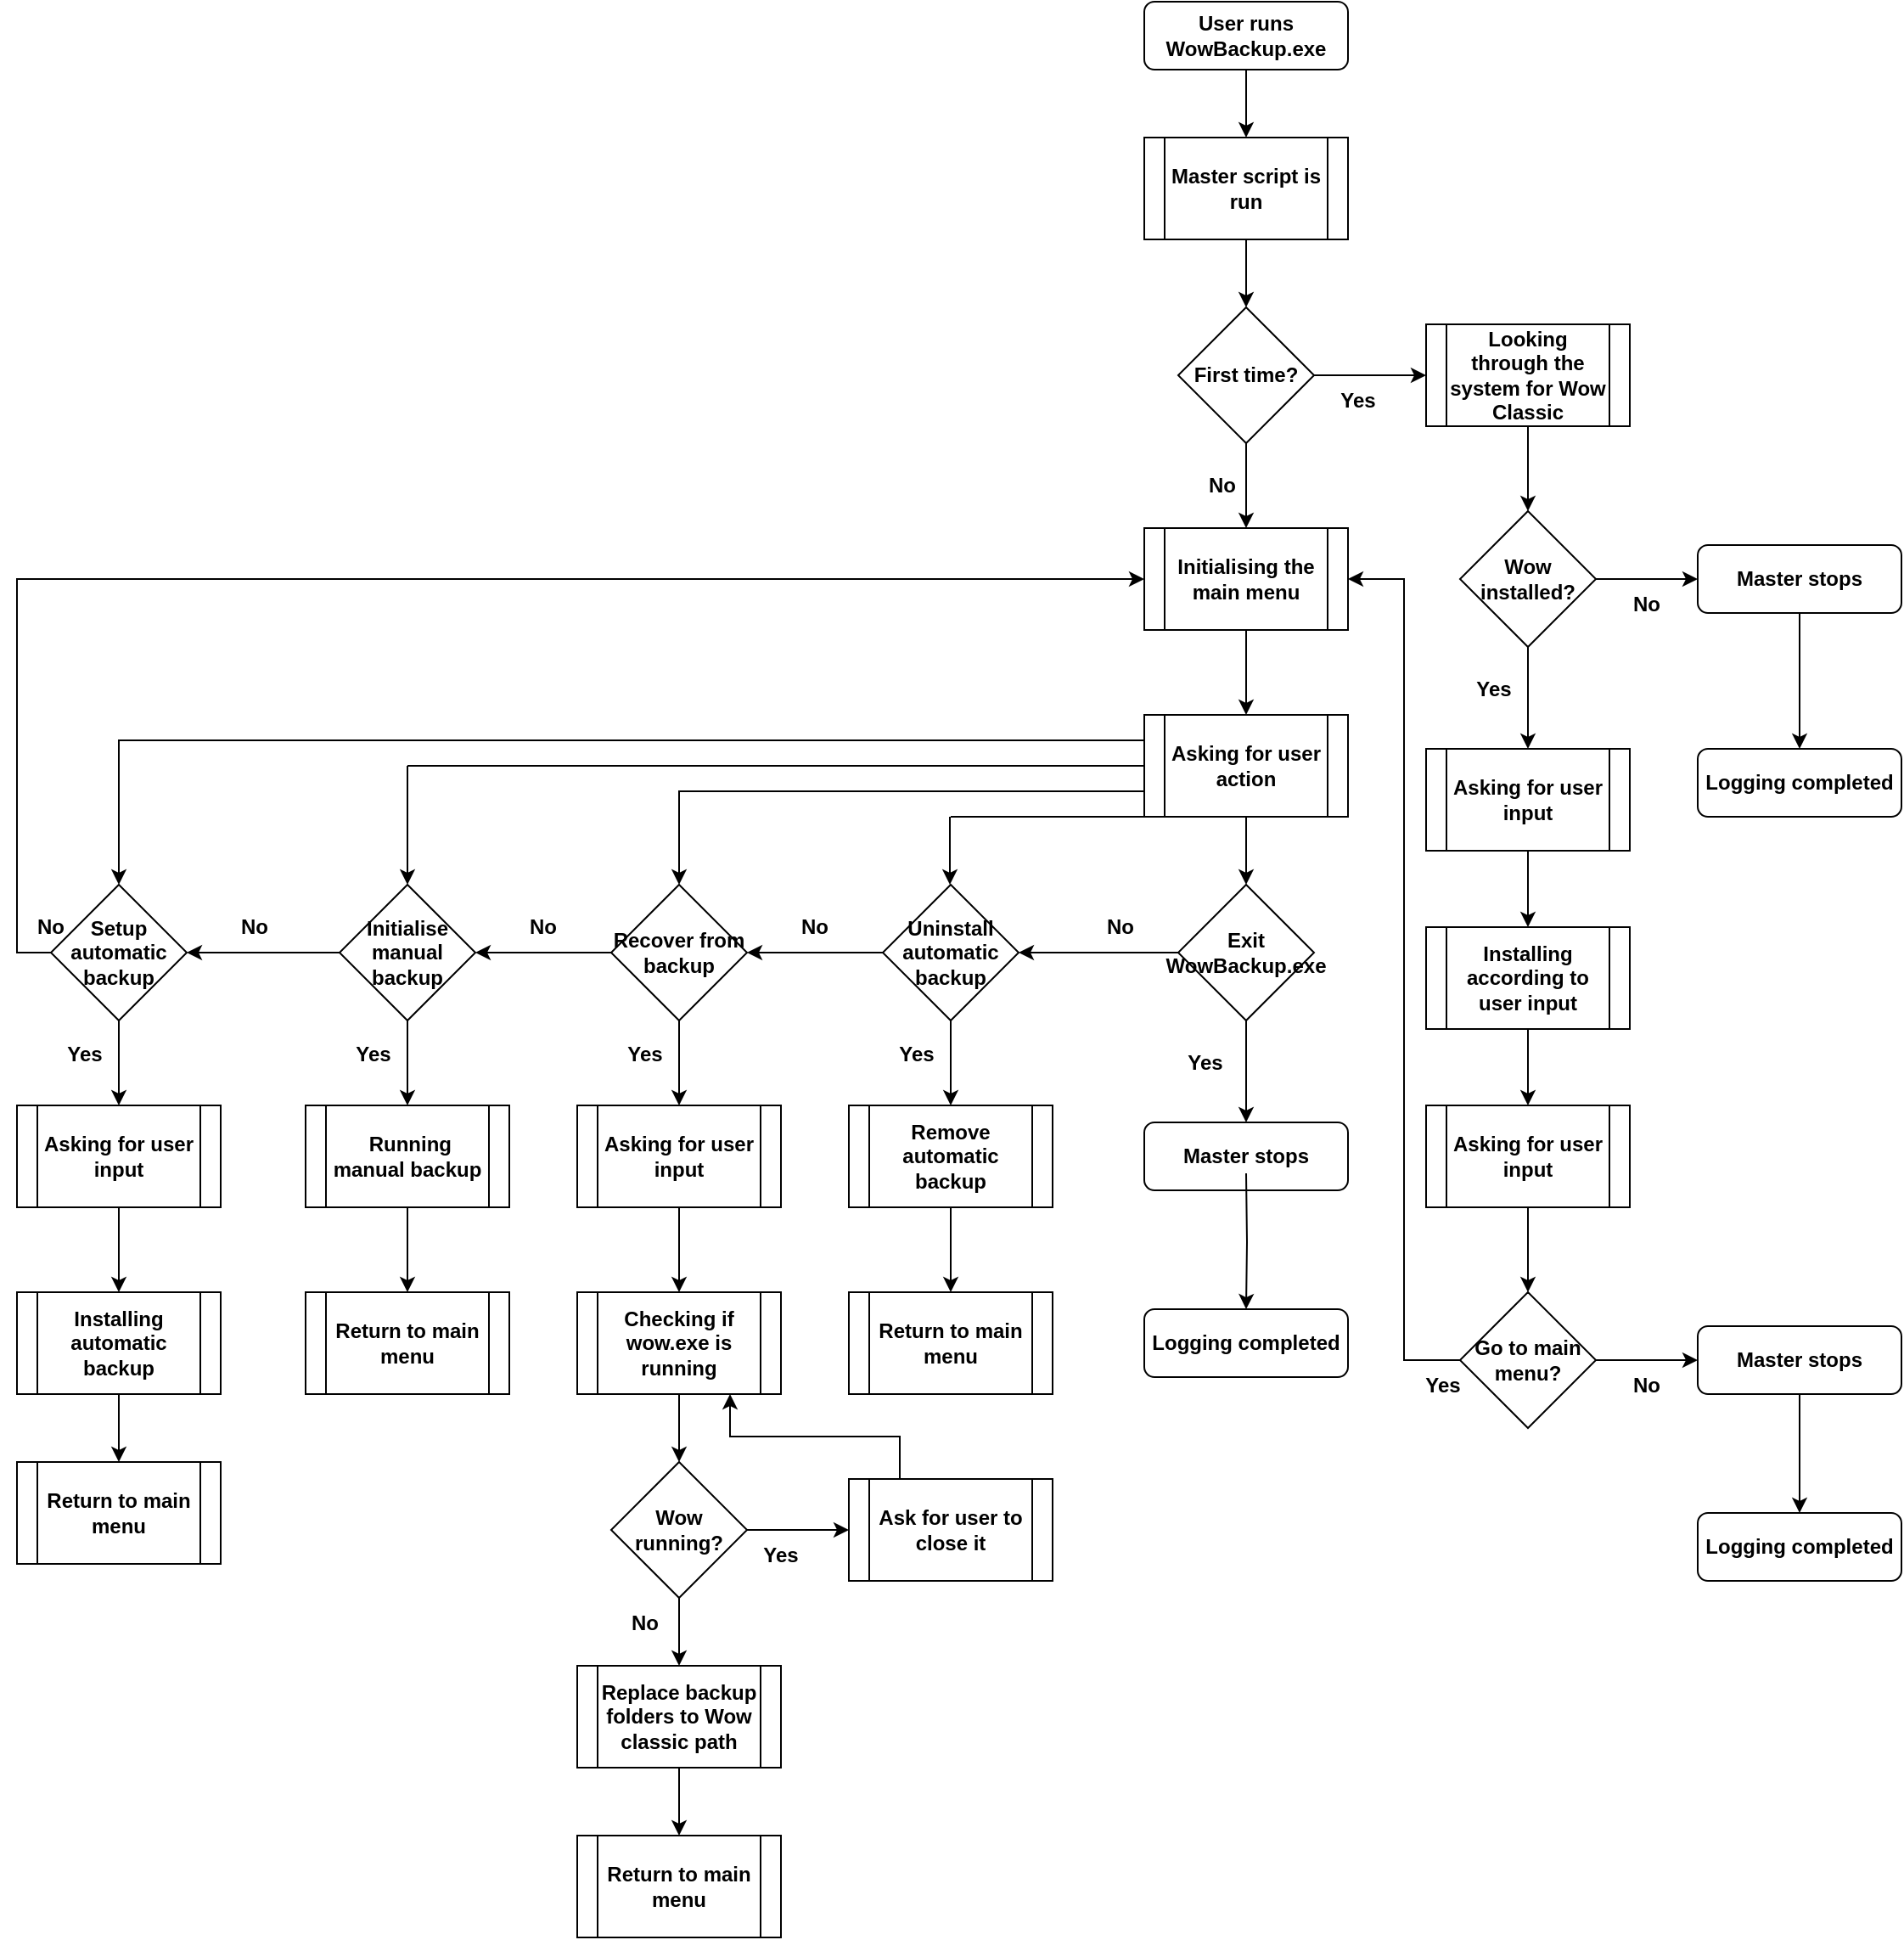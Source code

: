 <mxfile version="18.2.0" type="device"><diagram id="C5RBs43oDa-KdzZeNtuy" name="Page-1"><mxGraphModel dx="2723" dy="1059" grid="1" gridSize="10" guides="1" tooltips="1" connect="1" arrows="1" fold="1" page="1" pageScale="1" pageWidth="827" pageHeight="1169" math="0" shadow="0"><root><mxCell id="WIyWlLk6GJQsqaUBKTNV-0"/><mxCell id="WIyWlLk6GJQsqaUBKTNV-1" parent="WIyWlLk6GJQsqaUBKTNV-0"/><mxCell id="F6TcsOL2Fp5vMZnp9yb9-1" value="" style="edgeStyle=orthogonalEdgeStyle;rounded=0;orthogonalLoop=1;jettySize=auto;html=1;fontStyle=1" edge="1" parent="WIyWlLk6GJQsqaUBKTNV-1" source="WIyWlLk6GJQsqaUBKTNV-3" target="F6TcsOL2Fp5vMZnp9yb9-0"><mxGeometry relative="1" as="geometry"/></mxCell><mxCell id="WIyWlLk6GJQsqaUBKTNV-3" value="User runs WowBackup.exe" style="rounded=1;whiteSpace=wrap;html=1;fontSize=12;glass=0;strokeWidth=1;shadow=0;fontStyle=1" parent="WIyWlLk6GJQsqaUBKTNV-1" vertex="1"><mxGeometry x="354" y="40" width="120" height="40" as="geometry"/></mxCell><mxCell id="F6TcsOL2Fp5vMZnp9yb9-3" value="" style="edgeStyle=orthogonalEdgeStyle;rounded=0;orthogonalLoop=1;jettySize=auto;html=1;fontSize=12;fontStyle=1" edge="1" parent="WIyWlLk6GJQsqaUBKTNV-1" source="F6TcsOL2Fp5vMZnp9yb9-0" target="F6TcsOL2Fp5vMZnp9yb9-2"><mxGeometry relative="1" as="geometry"/></mxCell><mxCell id="F6TcsOL2Fp5vMZnp9yb9-0" value="&lt;font style=&quot;font-size: 12px;&quot;&gt;Master script is run&lt;/font&gt;" style="shape=process;whiteSpace=wrap;html=1;backgroundOutline=1;fontStyle=1" vertex="1" parent="WIyWlLk6GJQsqaUBKTNV-1"><mxGeometry x="354" y="120" width="120" height="60" as="geometry"/></mxCell><mxCell id="F6TcsOL2Fp5vMZnp9yb9-13" value="" style="edgeStyle=orthogonalEdgeStyle;rounded=0;orthogonalLoop=1;jettySize=auto;html=1;fontSize=12;entryX=0;entryY=0.5;entryDx=0;entryDy=0;fontStyle=1" edge="1" parent="WIyWlLk6GJQsqaUBKTNV-1" source="F6TcsOL2Fp5vMZnp9yb9-2" target="F6TcsOL2Fp5vMZnp9yb9-25"><mxGeometry relative="1" as="geometry"><mxPoint x="510" y="260" as="targetPoint"/></mxGeometry></mxCell><mxCell id="F6TcsOL2Fp5vMZnp9yb9-49" style="edgeStyle=orthogonalEdgeStyle;rounded=0;orthogonalLoop=1;jettySize=auto;html=1;exitX=0.5;exitY=1;exitDx=0;exitDy=0;entryX=0.5;entryY=0;entryDx=0;entryDy=0;fontSize=12;fontStyle=1" edge="1" parent="WIyWlLk6GJQsqaUBKTNV-1" source="F6TcsOL2Fp5vMZnp9yb9-2" target="F6TcsOL2Fp5vMZnp9yb9-45"><mxGeometry relative="1" as="geometry"/></mxCell><mxCell id="F6TcsOL2Fp5vMZnp9yb9-2" value="First time?" style="rhombus;whiteSpace=wrap;html=1;fontSize=12;fontStyle=1" vertex="1" parent="WIyWlLk6GJQsqaUBKTNV-1"><mxGeometry x="374" y="220" width="80" height="80" as="geometry"/></mxCell><mxCell id="F6TcsOL2Fp5vMZnp9yb9-12" value="" style="edgeStyle=orthogonalEdgeStyle;rounded=0;orthogonalLoop=1;jettySize=auto;html=1;fontSize=12;" edge="1" parent="WIyWlLk6GJQsqaUBKTNV-1" target="F6TcsOL2Fp5vMZnp9yb9-9"><mxGeometry relative="1" as="geometry"><mxPoint x="590" y="260" as="sourcePoint"/></mxGeometry></mxCell><mxCell id="F6TcsOL2Fp5vMZnp9yb9-17" value="" style="edgeStyle=orthogonalEdgeStyle;rounded=0;orthogonalLoop=1;jettySize=auto;html=1;fontSize=12;" edge="1" parent="WIyWlLk6GJQsqaUBKTNV-1" target="F6TcsOL2Fp5vMZnp9yb9-16"><mxGeometry relative="1" as="geometry"><mxPoint x="550" y="300" as="sourcePoint"/></mxGeometry></mxCell><mxCell id="F6TcsOL2Fp5vMZnp9yb9-29" style="edgeStyle=orthogonalEdgeStyle;rounded=0;orthogonalLoop=1;jettySize=auto;html=1;exitX=1;exitY=0.5;exitDx=0;exitDy=0;entryX=0;entryY=0.5;entryDx=0;entryDy=0;fontSize=12;fontStyle=1" edge="1" parent="WIyWlLk6GJQsqaUBKTNV-1" source="F6TcsOL2Fp5vMZnp9yb9-18" target="F6TcsOL2Fp5vMZnp9yb9-20"><mxGeometry relative="1" as="geometry"/></mxCell><mxCell id="F6TcsOL2Fp5vMZnp9yb9-31" style="edgeStyle=orthogonalEdgeStyle;rounded=0;orthogonalLoop=1;jettySize=auto;html=1;exitX=0.5;exitY=1;exitDx=0;exitDy=0;fontSize=12;entryX=0.5;entryY=0;entryDx=0;entryDy=0;fontStyle=1" edge="1" parent="WIyWlLk6GJQsqaUBKTNV-1" source="F6TcsOL2Fp5vMZnp9yb9-18" target="F6TcsOL2Fp5vMZnp9yb9-33"><mxGeometry relative="1" as="geometry"><mxPoint x="580" y="470" as="targetPoint"/></mxGeometry></mxCell><mxCell id="F6TcsOL2Fp5vMZnp9yb9-18" value="Wow installed?" style="rhombus;whiteSpace=wrap;html=1;fontSize=12;fontStyle=1" vertex="1" parent="WIyWlLk6GJQsqaUBKTNV-1"><mxGeometry x="540" y="340" width="80" height="80" as="geometry"/></mxCell><mxCell id="F6TcsOL2Fp5vMZnp9yb9-19" value="" style="edgeStyle=orthogonalEdgeStyle;rounded=0;orthogonalLoop=1;jettySize=auto;html=1;fontSize=12;fontStyle=1" edge="1" parent="WIyWlLk6GJQsqaUBKTNV-1" source="F6TcsOL2Fp5vMZnp9yb9-20" target="F6TcsOL2Fp5vMZnp9yb9-21"><mxGeometry relative="1" as="geometry"/></mxCell><mxCell id="F6TcsOL2Fp5vMZnp9yb9-20" value="Master stops" style="rounded=1;whiteSpace=wrap;html=1;fontSize=12;glass=0;strokeWidth=1;shadow=0;fontStyle=1" vertex="1" parent="WIyWlLk6GJQsqaUBKTNV-1"><mxGeometry x="680" y="360" width="120" height="40" as="geometry"/></mxCell><mxCell id="F6TcsOL2Fp5vMZnp9yb9-21" value="Logging completed" style="rounded=1;whiteSpace=wrap;html=1;fontSize=12;glass=0;strokeWidth=1;shadow=0;fontStyle=1" vertex="1" parent="WIyWlLk6GJQsqaUBKTNV-1"><mxGeometry x="680" y="480" width="120" height="40" as="geometry"/></mxCell><mxCell id="F6TcsOL2Fp5vMZnp9yb9-23" value="No" style="text;html=1;strokeColor=none;fillColor=none;align=center;verticalAlign=middle;whiteSpace=wrap;rounded=0;fontSize=12;fontStyle=1" vertex="1" parent="WIyWlLk6GJQsqaUBKTNV-1"><mxGeometry x="620" y="380" width="60" height="30" as="geometry"/></mxCell><mxCell id="F6TcsOL2Fp5vMZnp9yb9-27" style="edgeStyle=orthogonalEdgeStyle;rounded=0;orthogonalLoop=1;jettySize=auto;html=1;exitX=0.5;exitY=1;exitDx=0;exitDy=0;fontSize=12;fontStyle=1" edge="1" parent="WIyWlLk6GJQsqaUBKTNV-1" source="F6TcsOL2Fp5vMZnp9yb9-25" target="F6TcsOL2Fp5vMZnp9yb9-18"><mxGeometry relative="1" as="geometry"/></mxCell><mxCell id="F6TcsOL2Fp5vMZnp9yb9-25" value="Looking through the system for Wow Classic" style="shape=process;whiteSpace=wrap;html=1;backgroundOutline=1;fontSize=12;fontStyle=1" vertex="1" parent="WIyWlLk6GJQsqaUBKTNV-1"><mxGeometry x="520" y="230" width="120" height="60" as="geometry"/></mxCell><mxCell id="F6TcsOL2Fp5vMZnp9yb9-30" value="Yes" style="text;html=1;strokeColor=none;fillColor=none;align=center;verticalAlign=middle;whiteSpace=wrap;rounded=0;fontSize=12;fontStyle=1" vertex="1" parent="WIyWlLk6GJQsqaUBKTNV-1"><mxGeometry x="450" y="260" width="60" height="30" as="geometry"/></mxCell><mxCell id="F6TcsOL2Fp5vMZnp9yb9-32" value="Yes" style="text;html=1;strokeColor=none;fillColor=none;align=center;verticalAlign=middle;whiteSpace=wrap;rounded=0;fontSize=12;fontStyle=1" vertex="1" parent="WIyWlLk6GJQsqaUBKTNV-1"><mxGeometry x="530" y="430" width="60" height="30" as="geometry"/></mxCell><mxCell id="F6TcsOL2Fp5vMZnp9yb9-36" style="edgeStyle=orthogonalEdgeStyle;rounded=0;orthogonalLoop=1;jettySize=auto;html=1;exitX=0.5;exitY=1;exitDx=0;exitDy=0;fontSize=12;fontStyle=1" edge="1" parent="WIyWlLk6GJQsqaUBKTNV-1" source="F6TcsOL2Fp5vMZnp9yb9-33" target="F6TcsOL2Fp5vMZnp9yb9-35"><mxGeometry relative="1" as="geometry"/></mxCell><mxCell id="F6TcsOL2Fp5vMZnp9yb9-33" value="Asking for user input" style="shape=process;whiteSpace=wrap;html=1;backgroundOutline=1;fontSize=12;fontStyle=1" vertex="1" parent="WIyWlLk6GJQsqaUBKTNV-1"><mxGeometry x="520" y="480" width="120" height="60" as="geometry"/></mxCell><mxCell id="F6TcsOL2Fp5vMZnp9yb9-40" style="edgeStyle=orthogonalEdgeStyle;rounded=0;orthogonalLoop=1;jettySize=auto;html=1;exitX=0.5;exitY=1;exitDx=0;exitDy=0;entryX=0.5;entryY=0;entryDx=0;entryDy=0;fontSize=12;fontStyle=1" edge="1" parent="WIyWlLk6GJQsqaUBKTNV-1" source="F6TcsOL2Fp5vMZnp9yb9-35" target="F6TcsOL2Fp5vMZnp9yb9-38"><mxGeometry relative="1" as="geometry"/></mxCell><mxCell id="F6TcsOL2Fp5vMZnp9yb9-35" value="Installing according to user input" style="shape=process;whiteSpace=wrap;html=1;backgroundOutline=1;fontSize=12;fontStyle=1" vertex="1" parent="WIyWlLk6GJQsqaUBKTNV-1"><mxGeometry x="520" y="585" width="120" height="60" as="geometry"/></mxCell><mxCell id="F6TcsOL2Fp5vMZnp9yb9-41" style="edgeStyle=orthogonalEdgeStyle;rounded=0;orthogonalLoop=1;jettySize=auto;html=1;exitX=1;exitY=0.5;exitDx=0;exitDy=0;fontSize=12;fontStyle=1" edge="1" parent="WIyWlLk6GJQsqaUBKTNV-1" source="F6TcsOL2Fp5vMZnp9yb9-37"><mxGeometry relative="1" as="geometry"><mxPoint x="680" y="840" as="targetPoint"/></mxGeometry></mxCell><mxCell id="F6TcsOL2Fp5vMZnp9yb9-46" style="edgeStyle=orthogonalEdgeStyle;rounded=0;orthogonalLoop=1;jettySize=auto;html=1;exitX=0;exitY=0.5;exitDx=0;exitDy=0;entryX=1;entryY=0.5;entryDx=0;entryDy=0;fontSize=12;fontStyle=1" edge="1" parent="WIyWlLk6GJQsqaUBKTNV-1" source="F6TcsOL2Fp5vMZnp9yb9-37" target="F6TcsOL2Fp5vMZnp9yb9-45"><mxGeometry relative="1" as="geometry"/></mxCell><mxCell id="F6TcsOL2Fp5vMZnp9yb9-37" value="Go to main menu?" style="rhombus;whiteSpace=wrap;html=1;fontSize=12;fontStyle=1" vertex="1" parent="WIyWlLk6GJQsqaUBKTNV-1"><mxGeometry x="540" y="800" width="80" height="80" as="geometry"/></mxCell><mxCell id="F6TcsOL2Fp5vMZnp9yb9-39" style="edgeStyle=orthogonalEdgeStyle;rounded=0;orthogonalLoop=1;jettySize=auto;html=1;exitX=0.5;exitY=1;exitDx=0;exitDy=0;entryX=0.5;entryY=0;entryDx=0;entryDy=0;fontSize=12;fontStyle=1" edge="1" parent="WIyWlLk6GJQsqaUBKTNV-1" source="F6TcsOL2Fp5vMZnp9yb9-38" target="F6TcsOL2Fp5vMZnp9yb9-37"><mxGeometry relative="1" as="geometry"/></mxCell><mxCell id="F6TcsOL2Fp5vMZnp9yb9-38" value="Asking for user input" style="shape=process;whiteSpace=wrap;html=1;backgroundOutline=1;fontSize=12;fontStyle=1" vertex="1" parent="WIyWlLk6GJQsqaUBKTNV-1"><mxGeometry x="520" y="690" width="120" height="60" as="geometry"/></mxCell><mxCell id="F6TcsOL2Fp5vMZnp9yb9-44" style="edgeStyle=orthogonalEdgeStyle;rounded=0;orthogonalLoop=1;jettySize=auto;html=1;exitX=0.5;exitY=1;exitDx=0;exitDy=0;fontSize=12;fontStyle=1" edge="1" parent="WIyWlLk6GJQsqaUBKTNV-1" source="F6TcsOL2Fp5vMZnp9yb9-42" target="F6TcsOL2Fp5vMZnp9yb9-43"><mxGeometry relative="1" as="geometry"/></mxCell><mxCell id="F6TcsOL2Fp5vMZnp9yb9-42" value="Master stops" style="rounded=1;whiteSpace=wrap;html=1;fontSize=12;glass=0;strokeWidth=1;shadow=0;fontStyle=1" vertex="1" parent="WIyWlLk6GJQsqaUBKTNV-1"><mxGeometry x="680" y="820" width="120" height="40" as="geometry"/></mxCell><mxCell id="F6TcsOL2Fp5vMZnp9yb9-43" value="Logging completed" style="rounded=1;whiteSpace=wrap;html=1;fontSize=12;glass=0;strokeWidth=1;shadow=0;fontStyle=1" vertex="1" parent="WIyWlLk6GJQsqaUBKTNV-1"><mxGeometry x="680" y="930" width="120" height="40" as="geometry"/></mxCell><mxCell id="F6TcsOL2Fp5vMZnp9yb9-52" style="edgeStyle=orthogonalEdgeStyle;rounded=0;orthogonalLoop=1;jettySize=auto;html=1;exitX=0.5;exitY=1;exitDx=0;exitDy=0;fontSize=12;fontStyle=1" edge="1" parent="WIyWlLk6GJQsqaUBKTNV-1" source="F6TcsOL2Fp5vMZnp9yb9-45" target="F6TcsOL2Fp5vMZnp9yb9-51"><mxGeometry relative="1" as="geometry"/></mxCell><mxCell id="F6TcsOL2Fp5vMZnp9yb9-45" value="Initialising the main menu" style="shape=process;whiteSpace=wrap;html=1;backgroundOutline=1;fontSize=12;fontStyle=1" vertex="1" parent="WIyWlLk6GJQsqaUBKTNV-1"><mxGeometry x="354" y="350" width="120" height="60" as="geometry"/></mxCell><mxCell id="F6TcsOL2Fp5vMZnp9yb9-47" value="Yes" style="text;html=1;strokeColor=none;fillColor=none;align=center;verticalAlign=middle;whiteSpace=wrap;rounded=0;fontSize=12;fontStyle=1" vertex="1" parent="WIyWlLk6GJQsqaUBKTNV-1"><mxGeometry x="500" y="840" width="60" height="30" as="geometry"/></mxCell><mxCell id="F6TcsOL2Fp5vMZnp9yb9-48" value="No" style="text;html=1;strokeColor=none;fillColor=none;align=center;verticalAlign=middle;whiteSpace=wrap;rounded=0;fontSize=12;fontStyle=1" vertex="1" parent="WIyWlLk6GJQsqaUBKTNV-1"><mxGeometry x="620" y="840" width="60" height="30" as="geometry"/></mxCell><mxCell id="F6TcsOL2Fp5vMZnp9yb9-50" value="No" style="text;html=1;strokeColor=none;fillColor=none;align=center;verticalAlign=middle;whiteSpace=wrap;rounded=0;fontSize=12;fontStyle=1" vertex="1" parent="WIyWlLk6GJQsqaUBKTNV-1"><mxGeometry x="370" y="310" width="60" height="30" as="geometry"/></mxCell><mxCell id="F6TcsOL2Fp5vMZnp9yb9-58" style="edgeStyle=orthogonalEdgeStyle;rounded=0;orthogonalLoop=1;jettySize=auto;html=1;fontSize=12;entryX=0.5;entryY=0;entryDx=0;entryDy=0;exitX=0;exitY=0.25;exitDx=0;exitDy=0;fontStyle=1" edge="1" parent="WIyWlLk6GJQsqaUBKTNV-1" source="F6TcsOL2Fp5vMZnp9yb9-51" target="F6TcsOL2Fp5vMZnp9yb9-57"><mxGeometry relative="1" as="geometry"><mxPoint x="14" y="570" as="targetPoint"/><mxPoint x="350" y="500" as="sourcePoint"/></mxGeometry></mxCell><mxCell id="F6TcsOL2Fp5vMZnp9yb9-83" style="edgeStyle=orthogonalEdgeStyle;rounded=0;orthogonalLoop=1;jettySize=auto;html=1;exitX=0.5;exitY=1;exitDx=0;exitDy=0;entryX=0.5;entryY=0;entryDx=0;entryDy=0;fontSize=12;fontStyle=1" edge="1" parent="WIyWlLk6GJQsqaUBKTNV-1" source="F6TcsOL2Fp5vMZnp9yb9-51" target="F6TcsOL2Fp5vMZnp9yb9-76"><mxGeometry relative="1" as="geometry"/></mxCell><mxCell id="F6TcsOL2Fp5vMZnp9yb9-91" style="edgeStyle=orthogonalEdgeStyle;rounded=0;orthogonalLoop=1;jettySize=auto;html=1;exitX=0;exitY=0.75;exitDx=0;exitDy=0;entryX=0.5;entryY=0;entryDx=0;entryDy=0;fontSize=12;fontStyle=1" edge="1" parent="WIyWlLk6GJQsqaUBKTNV-1" source="F6TcsOL2Fp5vMZnp9yb9-51" target="F6TcsOL2Fp5vMZnp9yb9-55"><mxGeometry relative="1" as="geometry"/></mxCell><mxCell id="F6TcsOL2Fp5vMZnp9yb9-51" value="Asking for user action" style="shape=process;whiteSpace=wrap;html=1;backgroundOutline=1;fontSize=12;fontStyle=1" vertex="1" parent="WIyWlLk6GJQsqaUBKTNV-1"><mxGeometry x="354" y="460" width="120" height="60" as="geometry"/></mxCell><mxCell id="F6TcsOL2Fp5vMZnp9yb9-68" style="edgeStyle=orthogonalEdgeStyle;rounded=0;orthogonalLoop=1;jettySize=auto;html=1;exitX=0.5;exitY=1;exitDx=0;exitDy=0;entryX=0.5;entryY=0;entryDx=0;entryDy=0;fontSize=12;fontStyle=1" edge="1" parent="WIyWlLk6GJQsqaUBKTNV-1" source="F6TcsOL2Fp5vMZnp9yb9-54" target="F6TcsOL2Fp5vMZnp9yb9-65"><mxGeometry relative="1" as="geometry"/></mxCell><mxCell id="F6TcsOL2Fp5vMZnp9yb9-119" style="edgeStyle=orthogonalEdgeStyle;rounded=0;orthogonalLoop=1;jettySize=auto;html=1;exitX=0;exitY=0.5;exitDx=0;exitDy=0;fontSize=12;fontStyle=1" edge="1" parent="WIyWlLk6GJQsqaUBKTNV-1" source="F6TcsOL2Fp5vMZnp9yb9-54" target="F6TcsOL2Fp5vMZnp9yb9-57"><mxGeometry relative="1" as="geometry"/></mxCell><mxCell id="F6TcsOL2Fp5vMZnp9yb9-54" value="&lt;span&gt;Initialise manual backup&lt;/span&gt;" style="rhombus;whiteSpace=wrap;html=1;fontSize=12;fontStyle=1" vertex="1" parent="WIyWlLk6GJQsqaUBKTNV-1"><mxGeometry x="-120" y="560" width="80" height="80" as="geometry"/></mxCell><mxCell id="F6TcsOL2Fp5vMZnp9yb9-98" style="edgeStyle=orthogonalEdgeStyle;rounded=0;orthogonalLoop=1;jettySize=auto;html=1;exitX=0.5;exitY=1;exitDx=0;exitDy=0;entryX=0.5;entryY=0;entryDx=0;entryDy=0;fontSize=12;fontStyle=1" edge="1" parent="WIyWlLk6GJQsqaUBKTNV-1" source="F6TcsOL2Fp5vMZnp9yb9-55" target="F6TcsOL2Fp5vMZnp9yb9-70"><mxGeometry relative="1" as="geometry"/></mxCell><mxCell id="F6TcsOL2Fp5vMZnp9yb9-118" style="edgeStyle=orthogonalEdgeStyle;rounded=0;orthogonalLoop=1;jettySize=auto;html=1;exitX=0;exitY=0.5;exitDx=0;exitDy=0;entryX=1;entryY=0.5;entryDx=0;entryDy=0;fontSize=12;fontStyle=1" edge="1" parent="WIyWlLk6GJQsqaUBKTNV-1" source="F6TcsOL2Fp5vMZnp9yb9-55" target="F6TcsOL2Fp5vMZnp9yb9-54"><mxGeometry relative="1" as="geometry"/></mxCell><mxCell id="F6TcsOL2Fp5vMZnp9yb9-55" value="&lt;span&gt;Recover from backup&lt;/span&gt;" style="rhombus;whiteSpace=wrap;html=1;fontSize=12;fontStyle=1" vertex="1" parent="WIyWlLk6GJQsqaUBKTNV-1"><mxGeometry x="40" y="560" width="80" height="80" as="geometry"/></mxCell><mxCell id="F6TcsOL2Fp5vMZnp9yb9-104" style="edgeStyle=orthogonalEdgeStyle;rounded=0;orthogonalLoop=1;jettySize=auto;html=1;exitX=0.5;exitY=1;exitDx=0;exitDy=0;fontSize=12;fontStyle=1" edge="1" parent="WIyWlLk6GJQsqaUBKTNV-1" source="F6TcsOL2Fp5vMZnp9yb9-56" target="F6TcsOL2Fp5vMZnp9yb9-103"><mxGeometry relative="1" as="geometry"/></mxCell><mxCell id="F6TcsOL2Fp5vMZnp9yb9-117" style="edgeStyle=orthogonalEdgeStyle;rounded=0;orthogonalLoop=1;jettySize=auto;html=1;exitX=0;exitY=0.5;exitDx=0;exitDy=0;fontSize=12;fontStyle=1" edge="1" parent="WIyWlLk6GJQsqaUBKTNV-1" source="F6TcsOL2Fp5vMZnp9yb9-56" target="F6TcsOL2Fp5vMZnp9yb9-55"><mxGeometry relative="1" as="geometry"/></mxCell><mxCell id="F6TcsOL2Fp5vMZnp9yb9-56" value="Uninstall automatic backup" style="rhombus;whiteSpace=wrap;html=1;fontSize=12;fontStyle=1" vertex="1" parent="WIyWlLk6GJQsqaUBKTNV-1"><mxGeometry x="200" y="560" width="80" height="80" as="geometry"/></mxCell><mxCell id="F6TcsOL2Fp5vMZnp9yb9-66" style="edgeStyle=orthogonalEdgeStyle;rounded=0;orthogonalLoop=1;jettySize=auto;html=1;exitX=0.5;exitY=1;exitDx=0;exitDy=0;entryX=0.5;entryY=0;entryDx=0;entryDy=0;fontSize=12;fontStyle=1" edge="1" parent="WIyWlLk6GJQsqaUBKTNV-1" source="F6TcsOL2Fp5vMZnp9yb9-57" target="F6TcsOL2Fp5vMZnp9yb9-63"><mxGeometry relative="1" as="geometry"/></mxCell><mxCell id="F6TcsOL2Fp5vMZnp9yb9-120" style="edgeStyle=orthogonalEdgeStyle;rounded=0;orthogonalLoop=1;jettySize=auto;html=1;exitX=0;exitY=0.5;exitDx=0;exitDy=0;entryX=0;entryY=0.5;entryDx=0;entryDy=0;fontSize=12;fontStyle=1" edge="1" parent="WIyWlLk6GJQsqaUBKTNV-1" source="F6TcsOL2Fp5vMZnp9yb9-57" target="F6TcsOL2Fp5vMZnp9yb9-45"><mxGeometry relative="1" as="geometry"/></mxCell><mxCell id="F6TcsOL2Fp5vMZnp9yb9-57" value="Setup automatic backup" style="rhombus;whiteSpace=wrap;html=1;fontSize=12;fontStyle=1" vertex="1" parent="WIyWlLk6GJQsqaUBKTNV-1"><mxGeometry x="-290" y="560" width="80" height="80" as="geometry"/></mxCell><mxCell id="F6TcsOL2Fp5vMZnp9yb9-67" style="edgeStyle=orthogonalEdgeStyle;rounded=0;orthogonalLoop=1;jettySize=auto;html=1;exitX=0.5;exitY=1;exitDx=0;exitDy=0;entryX=0.5;entryY=0;entryDx=0;entryDy=0;fontSize=12;fontStyle=1" edge="1" parent="WIyWlLk6GJQsqaUBKTNV-1" source="F6TcsOL2Fp5vMZnp9yb9-63" target="F6TcsOL2Fp5vMZnp9yb9-64"><mxGeometry relative="1" as="geometry"/></mxCell><mxCell id="F6TcsOL2Fp5vMZnp9yb9-63" value="Asking for user input" style="shape=process;whiteSpace=wrap;html=1;backgroundOutline=1;fontSize=12;fontStyle=1" vertex="1" parent="WIyWlLk6GJQsqaUBKTNV-1"><mxGeometry x="-310" y="690" width="120" height="60" as="geometry"/></mxCell><mxCell id="F6TcsOL2Fp5vMZnp9yb9-115" style="edgeStyle=orthogonalEdgeStyle;rounded=0;orthogonalLoop=1;jettySize=auto;html=1;exitX=0.5;exitY=1;exitDx=0;exitDy=0;entryX=0.5;entryY=0;entryDx=0;entryDy=0;fontSize=12;fontStyle=1" edge="1" parent="WIyWlLk6GJQsqaUBKTNV-1" source="F6TcsOL2Fp5vMZnp9yb9-64" target="F6TcsOL2Fp5vMZnp9yb9-95"><mxGeometry relative="1" as="geometry"/></mxCell><mxCell id="F6TcsOL2Fp5vMZnp9yb9-64" value="Installing automatic backup" style="shape=process;whiteSpace=wrap;html=1;backgroundOutline=1;fontSize=12;fontStyle=1" vertex="1" parent="WIyWlLk6GJQsqaUBKTNV-1"><mxGeometry x="-310" y="800" width="120" height="60" as="geometry"/></mxCell><mxCell id="F6TcsOL2Fp5vMZnp9yb9-97" style="edgeStyle=orthogonalEdgeStyle;rounded=0;orthogonalLoop=1;jettySize=auto;html=1;exitX=0.5;exitY=1;exitDx=0;exitDy=0;entryX=0.5;entryY=0;entryDx=0;entryDy=0;fontSize=12;fontStyle=1" edge="1" parent="WIyWlLk6GJQsqaUBKTNV-1" source="F6TcsOL2Fp5vMZnp9yb9-65" target="F6TcsOL2Fp5vMZnp9yb9-96"><mxGeometry relative="1" as="geometry"/></mxCell><mxCell id="F6TcsOL2Fp5vMZnp9yb9-65" value="&amp;nbsp;Running manual backup" style="shape=process;whiteSpace=wrap;html=1;backgroundOutline=1;fontSize=12;fontStyle=1" vertex="1" parent="WIyWlLk6GJQsqaUBKTNV-1"><mxGeometry x="-140" y="690" width="120" height="60" as="geometry"/></mxCell><mxCell id="F6TcsOL2Fp5vMZnp9yb9-138" style="edgeStyle=orthogonalEdgeStyle;rounded=0;orthogonalLoop=1;jettySize=auto;html=1;exitX=0.5;exitY=1;exitDx=0;exitDy=0;fontSize=12;" edge="1" parent="WIyWlLk6GJQsqaUBKTNV-1" source="F6TcsOL2Fp5vMZnp9yb9-70" target="F6TcsOL2Fp5vMZnp9yb9-71"><mxGeometry relative="1" as="geometry"/></mxCell><mxCell id="F6TcsOL2Fp5vMZnp9yb9-70" value="Asking for user input" style="shape=process;whiteSpace=wrap;html=1;backgroundOutline=1;fontSize=12;fontStyle=1" vertex="1" parent="WIyWlLk6GJQsqaUBKTNV-1"><mxGeometry x="20" y="690" width="120" height="60" as="geometry"/></mxCell><mxCell id="F6TcsOL2Fp5vMZnp9yb9-78" style="edgeStyle=orthogonalEdgeStyle;rounded=0;orthogonalLoop=1;jettySize=auto;html=1;exitX=0.5;exitY=1;exitDx=0;exitDy=0;entryX=0.5;entryY=0;entryDx=0;entryDy=0;fontSize=12;fontStyle=1" edge="1" parent="WIyWlLk6GJQsqaUBKTNV-1" source="F6TcsOL2Fp5vMZnp9yb9-71" target="F6TcsOL2Fp5vMZnp9yb9-72"><mxGeometry relative="1" as="geometry"/></mxCell><mxCell id="F6TcsOL2Fp5vMZnp9yb9-71" value="Checking if wow.exe is running" style="shape=process;whiteSpace=wrap;html=1;backgroundOutline=1;fontSize=12;fontStyle=1" vertex="1" parent="WIyWlLk6GJQsqaUBKTNV-1"><mxGeometry x="20" y="800" width="120" height="60" as="geometry"/></mxCell><mxCell id="F6TcsOL2Fp5vMZnp9yb9-79" style="edgeStyle=orthogonalEdgeStyle;rounded=0;orthogonalLoop=1;jettySize=auto;html=1;exitX=1;exitY=0.5;exitDx=0;exitDy=0;entryX=0;entryY=0.5;entryDx=0;entryDy=0;fontSize=12;fontStyle=1" edge="1" parent="WIyWlLk6GJQsqaUBKTNV-1" source="F6TcsOL2Fp5vMZnp9yb9-72" target="F6TcsOL2Fp5vMZnp9yb9-74"><mxGeometry relative="1" as="geometry"/></mxCell><mxCell id="F6TcsOL2Fp5vMZnp9yb9-82" style="edgeStyle=orthogonalEdgeStyle;rounded=0;orthogonalLoop=1;jettySize=auto;html=1;exitX=0.5;exitY=1;exitDx=0;exitDy=0;entryX=0.5;entryY=0;entryDx=0;entryDy=0;fontSize=12;fontStyle=1" edge="1" parent="WIyWlLk6GJQsqaUBKTNV-1" source="F6TcsOL2Fp5vMZnp9yb9-72" target="F6TcsOL2Fp5vMZnp9yb9-81"><mxGeometry relative="1" as="geometry"/></mxCell><mxCell id="F6TcsOL2Fp5vMZnp9yb9-72" value="Wow running?" style="rhombus;whiteSpace=wrap;html=1;fontSize=12;fontStyle=1" vertex="1" parent="WIyWlLk6GJQsqaUBKTNV-1"><mxGeometry x="40" y="900" width="80" height="80" as="geometry"/></mxCell><mxCell id="F6TcsOL2Fp5vMZnp9yb9-111" style="edgeStyle=orthogonalEdgeStyle;rounded=0;orthogonalLoop=1;jettySize=auto;html=1;exitX=0.25;exitY=0;exitDx=0;exitDy=0;entryX=0.75;entryY=1;entryDx=0;entryDy=0;fontSize=12;fontStyle=1" edge="1" parent="WIyWlLk6GJQsqaUBKTNV-1" source="F6TcsOL2Fp5vMZnp9yb9-74" target="F6TcsOL2Fp5vMZnp9yb9-71"><mxGeometry relative="1" as="geometry"/></mxCell><mxCell id="F6TcsOL2Fp5vMZnp9yb9-74" value="Ask for user to close it" style="shape=process;whiteSpace=wrap;html=1;backgroundOutline=1;fontSize=12;fontStyle=1" vertex="1" parent="WIyWlLk6GJQsqaUBKTNV-1"><mxGeometry x="180" y="910" width="120" height="60" as="geometry"/></mxCell><mxCell id="F6TcsOL2Fp5vMZnp9yb9-116" style="edgeStyle=orthogonalEdgeStyle;rounded=0;orthogonalLoop=1;jettySize=auto;html=1;exitX=0;exitY=0.5;exitDx=0;exitDy=0;fontSize=12;fontStyle=1" edge="1" parent="WIyWlLk6GJQsqaUBKTNV-1" source="F6TcsOL2Fp5vMZnp9yb9-76" target="F6TcsOL2Fp5vMZnp9yb9-56"><mxGeometry relative="1" as="geometry"/></mxCell><mxCell id="F6TcsOL2Fp5vMZnp9yb9-128" style="edgeStyle=orthogonalEdgeStyle;rounded=0;orthogonalLoop=1;jettySize=auto;html=1;exitX=0.5;exitY=1;exitDx=0;exitDy=0;fontSize=12;fontStyle=1" edge="1" parent="WIyWlLk6GJQsqaUBKTNV-1" source="F6TcsOL2Fp5vMZnp9yb9-76" target="F6TcsOL2Fp5vMZnp9yb9-123"><mxGeometry relative="1" as="geometry"/></mxCell><mxCell id="F6TcsOL2Fp5vMZnp9yb9-76" value="Exit WowBackup.exe" style="rhombus;whiteSpace=wrap;html=1;fontSize=12;fontStyle=1" vertex="1" parent="WIyWlLk6GJQsqaUBKTNV-1"><mxGeometry x="374" y="560" width="80" height="80" as="geometry"/></mxCell><mxCell id="F6TcsOL2Fp5vMZnp9yb9-80" value="Yes" style="text;html=1;strokeColor=none;fillColor=none;align=center;verticalAlign=middle;whiteSpace=wrap;rounded=0;fontSize=12;fontStyle=1" vertex="1" parent="WIyWlLk6GJQsqaUBKTNV-1"><mxGeometry x="110" y="940" width="60" height="30" as="geometry"/></mxCell><mxCell id="F6TcsOL2Fp5vMZnp9yb9-106" style="edgeStyle=orthogonalEdgeStyle;rounded=0;orthogonalLoop=1;jettySize=auto;html=1;exitX=0.5;exitY=1;exitDx=0;exitDy=0;entryX=0.5;entryY=0;entryDx=0;entryDy=0;fontSize=12;fontStyle=1" edge="1" parent="WIyWlLk6GJQsqaUBKTNV-1" source="F6TcsOL2Fp5vMZnp9yb9-81" target="F6TcsOL2Fp5vMZnp9yb9-105"><mxGeometry relative="1" as="geometry"/></mxCell><mxCell id="F6TcsOL2Fp5vMZnp9yb9-81" value="Replace backup folders to Wow classic path" style="shape=process;whiteSpace=wrap;html=1;backgroundOutline=1;fontSize=12;fontStyle=1" vertex="1" parent="WIyWlLk6GJQsqaUBKTNV-1"><mxGeometry x="20" y="1020" width="120" height="60" as="geometry"/></mxCell><mxCell id="F6TcsOL2Fp5vMZnp9yb9-89" value="" style="endArrow=none;html=1;rounded=0;fontSize=12;entryX=0;entryY=0.5;entryDx=0;entryDy=0;fontStyle=1" edge="1" parent="WIyWlLk6GJQsqaUBKTNV-1" target="F6TcsOL2Fp5vMZnp9yb9-51"><mxGeometry width="50" height="50" relative="1" as="geometry"><mxPoint x="-80" y="490" as="sourcePoint"/><mxPoint x="20" y="520" as="targetPoint"/></mxGeometry></mxCell><mxCell id="F6TcsOL2Fp5vMZnp9yb9-90" value="" style="endArrow=classic;html=1;rounded=0;fontSize=12;fontStyle=1" edge="1" parent="WIyWlLk6GJQsqaUBKTNV-1"><mxGeometry width="50" height="50" relative="1" as="geometry"><mxPoint x="-80" y="490" as="sourcePoint"/><mxPoint x="-80" y="560" as="targetPoint"/></mxGeometry></mxCell><mxCell id="F6TcsOL2Fp5vMZnp9yb9-93" value="" style="endArrow=none;html=1;rounded=0;fontSize=12;fontStyle=1" edge="1" parent="WIyWlLk6GJQsqaUBKTNV-1"><mxGeometry width="50" height="50" relative="1" as="geometry"><mxPoint x="240" y="520" as="sourcePoint"/><mxPoint x="354" y="520" as="targetPoint"/></mxGeometry></mxCell><mxCell id="F6TcsOL2Fp5vMZnp9yb9-94" value="" style="endArrow=classic;html=1;rounded=0;fontSize=12;fontStyle=1" edge="1" parent="WIyWlLk6GJQsqaUBKTNV-1"><mxGeometry width="50" height="50" relative="1" as="geometry"><mxPoint x="239.5" y="520" as="sourcePoint"/><mxPoint x="239.5" y="560" as="targetPoint"/></mxGeometry></mxCell><mxCell id="F6TcsOL2Fp5vMZnp9yb9-95" value="Return to main menu" style="shape=process;whiteSpace=wrap;html=1;backgroundOutline=1;fontSize=12;fontStyle=1" vertex="1" parent="WIyWlLk6GJQsqaUBKTNV-1"><mxGeometry x="-310" y="900" width="120" height="60" as="geometry"/></mxCell><mxCell id="F6TcsOL2Fp5vMZnp9yb9-96" value="Return to main menu" style="shape=process;whiteSpace=wrap;html=1;backgroundOutline=1;fontSize=12;fontStyle=1" vertex="1" parent="WIyWlLk6GJQsqaUBKTNV-1"><mxGeometry x="-140" y="800" width="120" height="60" as="geometry"/></mxCell><mxCell id="F6TcsOL2Fp5vMZnp9yb9-99" value="&lt;span&gt;Yes&lt;/span&gt;" style="text;html=1;strokeColor=none;fillColor=none;align=center;verticalAlign=middle;whiteSpace=wrap;rounded=0;fontSize=12;fontStyle=1" vertex="1" parent="WIyWlLk6GJQsqaUBKTNV-1"><mxGeometry x="-300" y="645" width="60" height="30" as="geometry"/></mxCell><mxCell id="F6TcsOL2Fp5vMZnp9yb9-100" value="&lt;span&gt;Yes&lt;/span&gt;" style="text;html=1;strokeColor=none;fillColor=none;align=center;verticalAlign=middle;whiteSpace=wrap;rounded=0;fontSize=12;fontStyle=1" vertex="1" parent="WIyWlLk6GJQsqaUBKTNV-1"><mxGeometry x="-130" y="645" width="60" height="30" as="geometry"/></mxCell><mxCell id="F6TcsOL2Fp5vMZnp9yb9-101" value="&lt;span&gt;Yes&lt;/span&gt;" style="text;html=1;strokeColor=none;fillColor=none;align=center;verticalAlign=middle;whiteSpace=wrap;rounded=0;fontSize=12;fontStyle=1" vertex="1" parent="WIyWlLk6GJQsqaUBKTNV-1"><mxGeometry x="30" y="645" width="60" height="30" as="geometry"/></mxCell><mxCell id="F6TcsOL2Fp5vMZnp9yb9-112" style="edgeStyle=orthogonalEdgeStyle;rounded=0;orthogonalLoop=1;jettySize=auto;html=1;exitX=0.5;exitY=1;exitDx=0;exitDy=0;fontSize=12;fontStyle=1" edge="1" parent="WIyWlLk6GJQsqaUBKTNV-1" source="F6TcsOL2Fp5vMZnp9yb9-103" target="F6TcsOL2Fp5vMZnp9yb9-109"><mxGeometry relative="1" as="geometry"/></mxCell><mxCell id="F6TcsOL2Fp5vMZnp9yb9-103" value="Remove automatic backup" style="shape=process;whiteSpace=wrap;html=1;backgroundOutline=1;fontSize=12;fontStyle=1" vertex="1" parent="WIyWlLk6GJQsqaUBKTNV-1"><mxGeometry x="180" y="690" width="120" height="60" as="geometry"/></mxCell><mxCell id="F6TcsOL2Fp5vMZnp9yb9-105" value="Return to main menu" style="shape=process;whiteSpace=wrap;html=1;backgroundOutline=1;fontSize=12;fontStyle=1" vertex="1" parent="WIyWlLk6GJQsqaUBKTNV-1"><mxGeometry x="20" y="1120" width="120" height="60" as="geometry"/></mxCell><mxCell id="F6TcsOL2Fp5vMZnp9yb9-107" value="No" style="text;html=1;strokeColor=none;fillColor=none;align=center;verticalAlign=middle;whiteSpace=wrap;rounded=0;fontSize=12;fontStyle=1" vertex="1" parent="WIyWlLk6GJQsqaUBKTNV-1"><mxGeometry x="30" y="980" width="60" height="30" as="geometry"/></mxCell><mxCell id="F6TcsOL2Fp5vMZnp9yb9-109" value="Return to main menu" style="shape=process;whiteSpace=wrap;html=1;backgroundOutline=1;fontSize=12;fontStyle=1" vertex="1" parent="WIyWlLk6GJQsqaUBKTNV-1"><mxGeometry x="180" y="800" width="120" height="60" as="geometry"/></mxCell><mxCell id="F6TcsOL2Fp5vMZnp9yb9-114" value="Yes" style="text;html=1;strokeColor=none;fillColor=none;align=center;verticalAlign=middle;whiteSpace=wrap;rounded=0;fontSize=12;fontStyle=1" vertex="1" parent="WIyWlLk6GJQsqaUBKTNV-1"><mxGeometry x="190" y="645" width="60" height="30" as="geometry"/></mxCell><mxCell id="F6TcsOL2Fp5vMZnp9yb9-122" value="Yes" style="text;html=1;strokeColor=none;fillColor=none;align=center;verticalAlign=middle;whiteSpace=wrap;rounded=0;fontSize=12;fontStyle=1" vertex="1" parent="WIyWlLk6GJQsqaUBKTNV-1"><mxGeometry x="360" y="650" width="60" height="30" as="geometry"/></mxCell><mxCell id="F6TcsOL2Fp5vMZnp9yb9-123" value="Master stops" style="rounded=1;whiteSpace=wrap;html=1;fontSize=12;glass=0;strokeWidth=1;shadow=0;fontStyle=1" vertex="1" parent="WIyWlLk6GJQsqaUBKTNV-1"><mxGeometry x="354" y="700" width="120" height="40" as="geometry"/></mxCell><mxCell id="F6TcsOL2Fp5vMZnp9yb9-124" style="edgeStyle=orthogonalEdgeStyle;rounded=0;orthogonalLoop=1;jettySize=auto;html=1;exitX=0.5;exitY=1;exitDx=0;exitDy=0;fontSize=12;fontStyle=1" edge="1" parent="WIyWlLk6GJQsqaUBKTNV-1" target="F6TcsOL2Fp5vMZnp9yb9-125"><mxGeometry relative="1" as="geometry"><mxPoint x="414" y="730" as="sourcePoint"/></mxGeometry></mxCell><mxCell id="F6TcsOL2Fp5vMZnp9yb9-125" value="Logging completed" style="rounded=1;whiteSpace=wrap;html=1;fontSize=12;glass=0;strokeWidth=1;shadow=0;fontStyle=1" vertex="1" parent="WIyWlLk6GJQsqaUBKTNV-1"><mxGeometry x="354" y="810" width="120" height="40" as="geometry"/></mxCell><mxCell id="F6TcsOL2Fp5vMZnp9yb9-129" value="No" style="text;html=1;strokeColor=none;fillColor=none;align=center;verticalAlign=middle;whiteSpace=wrap;rounded=0;fontSize=12;fontStyle=1" vertex="1" parent="WIyWlLk6GJQsqaUBKTNV-1"><mxGeometry x="310" y="570" width="60" height="30" as="geometry"/></mxCell><mxCell id="F6TcsOL2Fp5vMZnp9yb9-132" value="No" style="text;html=1;strokeColor=none;fillColor=none;align=center;verticalAlign=middle;whiteSpace=wrap;rounded=0;fontSize=12;fontStyle=1" vertex="1" parent="WIyWlLk6GJQsqaUBKTNV-1"><mxGeometry x="130" y="570" width="60" height="30" as="geometry"/></mxCell><mxCell id="F6TcsOL2Fp5vMZnp9yb9-133" value="No" style="text;html=1;strokeColor=none;fillColor=none;align=center;verticalAlign=middle;whiteSpace=wrap;rounded=0;fontSize=12;fontStyle=1" vertex="1" parent="WIyWlLk6GJQsqaUBKTNV-1"><mxGeometry x="-30" y="570" width="60" height="30" as="geometry"/></mxCell><mxCell id="F6TcsOL2Fp5vMZnp9yb9-134" value="No" style="text;html=1;strokeColor=none;fillColor=none;align=center;verticalAlign=middle;whiteSpace=wrap;rounded=0;fontSize=12;fontStyle=1" vertex="1" parent="WIyWlLk6GJQsqaUBKTNV-1"><mxGeometry x="-200" y="570" width="60" height="30" as="geometry"/></mxCell><mxCell id="F6TcsOL2Fp5vMZnp9yb9-135" value="No" style="text;html=1;strokeColor=none;fillColor=none;align=center;verticalAlign=middle;whiteSpace=wrap;rounded=0;fontSize=12;fontStyle=1" vertex="1" parent="WIyWlLk6GJQsqaUBKTNV-1"><mxGeometry x="-320" y="570" width="60" height="30" as="geometry"/></mxCell></root></mxGraphModel></diagram></mxfile>